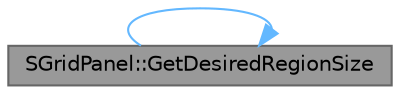 digraph "SGridPanel::GetDesiredRegionSize"
{
 // INTERACTIVE_SVG=YES
 // LATEX_PDF_SIZE
  bgcolor="transparent";
  edge [fontname=Helvetica,fontsize=10,labelfontname=Helvetica,labelfontsize=10];
  node [fontname=Helvetica,fontsize=10,shape=box,height=0.2,width=0.4];
  rankdir="LR";
  Node1 [id="Node000001",label="SGridPanel::GetDesiredRegionSize",height=0.2,width=0.4,color="gray40", fillcolor="grey60", style="filled", fontcolor="black",tooltip="GetDesiredSize of a subregion in the graph."];
  Node1 -> Node1 [id="edge1_Node000001_Node000001",color="steelblue1",style="solid",tooltip=" "];
}

